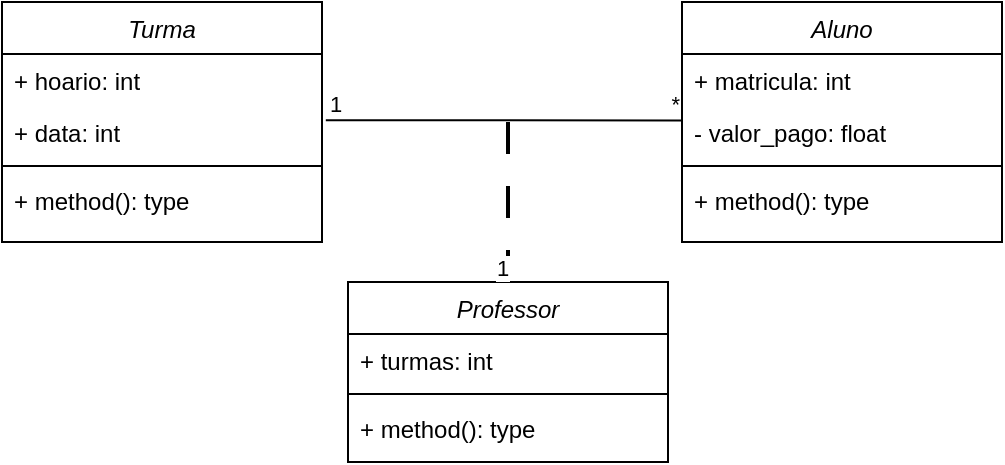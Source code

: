 <mxfile version="27.0.9">
  <diagram id="C5RBs43oDa-KdzZeNtuy" name="Page-1">
    <mxGraphModel dx="658" dy="425" grid="1" gridSize="10" guides="1" tooltips="1" connect="1" arrows="1" fold="1" page="1" pageScale="1" pageWidth="827" pageHeight="1169" math="0" shadow="0">
      <root>
        <mxCell id="WIyWlLk6GJQsqaUBKTNV-0" />
        <mxCell id="WIyWlLk6GJQsqaUBKTNV-1" parent="WIyWlLk6GJQsqaUBKTNV-0" />
        <mxCell id="zkfFHV4jXpPFQw0GAbJ--0" value="Turma" style="swimlane;fontStyle=2;align=center;verticalAlign=top;childLayout=stackLayout;horizontal=1;startSize=26;horizontalStack=0;resizeParent=1;resizeLast=0;collapsible=1;marginBottom=0;rounded=0;shadow=0;strokeWidth=1;" parent="WIyWlLk6GJQsqaUBKTNV-1" vertex="1">
          <mxGeometry x="80" y="90" width="160" height="120" as="geometry">
            <mxRectangle x="230" y="140" width="160" height="26" as="alternateBounds" />
          </mxGeometry>
        </mxCell>
        <mxCell id="zkfFHV4jXpPFQw0GAbJ--1" value="+ hoario: int" style="text;align=left;verticalAlign=top;spacingLeft=4;spacingRight=4;overflow=hidden;rotatable=0;points=[[0,0.5],[1,0.5]];portConstraint=eastwest;" parent="zkfFHV4jXpPFQw0GAbJ--0" vertex="1">
          <mxGeometry y="26" width="160" height="26" as="geometry" />
        </mxCell>
        <mxCell id="zkfFHV4jXpPFQw0GAbJ--2" value="+ data: int" style="text;align=left;verticalAlign=top;spacingLeft=4;spacingRight=4;overflow=hidden;rotatable=0;points=[[0,0.5],[1,0.5]];portConstraint=eastwest;rounded=0;shadow=0;html=0;" parent="zkfFHV4jXpPFQw0GAbJ--0" vertex="1">
          <mxGeometry y="52" width="160" height="26" as="geometry" />
        </mxCell>
        <mxCell id="zkfFHV4jXpPFQw0GAbJ--4" value="" style="line;html=1;strokeWidth=1;align=left;verticalAlign=middle;spacingTop=-1;spacingLeft=3;spacingRight=3;rotatable=0;labelPosition=right;points=[];portConstraint=eastwest;" parent="zkfFHV4jXpPFQw0GAbJ--0" vertex="1">
          <mxGeometry y="78" width="160" height="8" as="geometry" />
        </mxCell>
        <mxCell id="zkfFHV4jXpPFQw0GAbJ--5" value="+ method(): type" style="text;align=left;verticalAlign=top;spacingLeft=4;spacingRight=4;overflow=hidden;rotatable=0;points=[[0,0.5],[1,0.5]];portConstraint=eastwest;" parent="zkfFHV4jXpPFQw0GAbJ--0" vertex="1">
          <mxGeometry y="86" width="160" height="26" as="geometry" />
        </mxCell>
        <mxCell id="rfsKNV70GAqc_ZKU70Ad-1" value="Professor" style="swimlane;fontStyle=2;align=center;verticalAlign=top;childLayout=stackLayout;horizontal=1;startSize=26;horizontalStack=0;resizeParent=1;resizeLast=0;collapsible=1;marginBottom=0;rounded=0;shadow=0;strokeWidth=1;" vertex="1" parent="WIyWlLk6GJQsqaUBKTNV-1">
          <mxGeometry x="253" y="230" width="160" height="90" as="geometry">
            <mxRectangle x="230" y="140" width="160" height="26" as="alternateBounds" />
          </mxGeometry>
        </mxCell>
        <mxCell id="rfsKNV70GAqc_ZKU70Ad-2" value="+ turmas: int" style="text;align=left;verticalAlign=top;spacingLeft=4;spacingRight=4;overflow=hidden;rotatable=0;points=[[0,0.5],[1,0.5]];portConstraint=eastwest;" vertex="1" parent="rfsKNV70GAqc_ZKU70Ad-1">
          <mxGeometry y="26" width="160" height="26" as="geometry" />
        </mxCell>
        <mxCell id="rfsKNV70GAqc_ZKU70Ad-4" value="" style="line;html=1;strokeWidth=1;align=left;verticalAlign=middle;spacingTop=-1;spacingLeft=3;spacingRight=3;rotatable=0;labelPosition=right;points=[];portConstraint=eastwest;" vertex="1" parent="rfsKNV70GAqc_ZKU70Ad-1">
          <mxGeometry y="52" width="160" height="8" as="geometry" />
        </mxCell>
        <mxCell id="rfsKNV70GAqc_ZKU70Ad-5" value="+ method(): type" style="text;align=left;verticalAlign=top;spacingLeft=4;spacingRight=4;overflow=hidden;rotatable=0;points=[[0,0.5],[1,0.5]];portConstraint=eastwest;" vertex="1" parent="rfsKNV70GAqc_ZKU70Ad-1">
          <mxGeometry y="60" width="160" height="26" as="geometry" />
        </mxCell>
        <mxCell id="rfsKNV70GAqc_ZKU70Ad-6" value="Aluno" style="swimlane;fontStyle=2;align=center;verticalAlign=top;childLayout=stackLayout;horizontal=1;startSize=26;horizontalStack=0;resizeParent=1;resizeLast=0;collapsible=1;marginBottom=0;rounded=0;shadow=0;strokeWidth=1;" vertex="1" parent="WIyWlLk6GJQsqaUBKTNV-1">
          <mxGeometry x="420" y="90" width="160" height="120" as="geometry">
            <mxRectangle x="230" y="140" width="160" height="26" as="alternateBounds" />
          </mxGeometry>
        </mxCell>
        <mxCell id="rfsKNV70GAqc_ZKU70Ad-7" value="+ matricula: int" style="text;align=left;verticalAlign=top;spacingLeft=4;spacingRight=4;overflow=hidden;rotatable=0;points=[[0,0.5],[1,0.5]];portConstraint=eastwest;" vertex="1" parent="rfsKNV70GAqc_ZKU70Ad-6">
          <mxGeometry y="26" width="160" height="26" as="geometry" />
        </mxCell>
        <mxCell id="rfsKNV70GAqc_ZKU70Ad-8" value="- valor_pago: float" style="text;align=left;verticalAlign=top;spacingLeft=4;spacingRight=4;overflow=hidden;rotatable=0;points=[[0,0.5],[1,0.5]];portConstraint=eastwest;rounded=0;shadow=0;html=0;" vertex="1" parent="rfsKNV70GAqc_ZKU70Ad-6">
          <mxGeometry y="52" width="160" height="26" as="geometry" />
        </mxCell>
        <mxCell id="rfsKNV70GAqc_ZKU70Ad-9" value="" style="line;html=1;strokeWidth=1;align=left;verticalAlign=middle;spacingTop=-1;spacingLeft=3;spacingRight=3;rotatable=0;labelPosition=right;points=[];portConstraint=eastwest;" vertex="1" parent="rfsKNV70GAqc_ZKU70Ad-6">
          <mxGeometry y="78" width="160" height="8" as="geometry" />
        </mxCell>
        <mxCell id="rfsKNV70GAqc_ZKU70Ad-10" value="+ method(): type" style="text;align=left;verticalAlign=top;spacingLeft=4;spacingRight=4;overflow=hidden;rotatable=0;points=[[0,0.5],[1,0.5]];portConstraint=eastwest;" vertex="1" parent="rfsKNV70GAqc_ZKU70Ad-6">
          <mxGeometry y="86" width="160" height="26" as="geometry" />
        </mxCell>
        <mxCell id="rfsKNV70GAqc_ZKU70Ad-14" value="" style="endArrow=none;html=1;edgeStyle=orthogonalEdgeStyle;rounded=0;exitX=1.012;exitY=0.275;exitDx=0;exitDy=0;exitPerimeter=0;entryX=0;entryY=0.277;entryDx=0;entryDy=0;entryPerimeter=0;" edge="1" parent="WIyWlLk6GJQsqaUBKTNV-1" source="zkfFHV4jXpPFQw0GAbJ--2" target="rfsKNV70GAqc_ZKU70Ad-8">
          <mxGeometry relative="1" as="geometry">
            <mxPoint x="250" y="120" as="sourcePoint" />
            <mxPoint x="410" y="120" as="targetPoint" />
          </mxGeometry>
        </mxCell>
        <mxCell id="rfsKNV70GAqc_ZKU70Ad-15" value="1" style="edgeLabel;resizable=0;html=1;align=left;verticalAlign=bottom;" connectable="0" vertex="1" parent="rfsKNV70GAqc_ZKU70Ad-14">
          <mxGeometry x="-1" relative="1" as="geometry" />
        </mxCell>
        <mxCell id="rfsKNV70GAqc_ZKU70Ad-16" value="*" style="edgeLabel;resizable=0;html=1;align=right;verticalAlign=bottom;" connectable="0" vertex="1" parent="rfsKNV70GAqc_ZKU70Ad-14">
          <mxGeometry x="1" relative="1" as="geometry" />
        </mxCell>
        <mxCell id="rfsKNV70GAqc_ZKU70Ad-17" value="" style="endArrow=none;dashed=1;html=1;dashPattern=8 8;strokeWidth=2;rounded=0;exitX=0.5;exitY=0;exitDx=0;exitDy=0;" edge="1" parent="WIyWlLk6GJQsqaUBKTNV-1" source="rfsKNV70GAqc_ZKU70Ad-1">
          <mxGeometry width="50" height="50" relative="1" as="geometry">
            <mxPoint x="310" y="280" as="sourcePoint" />
            <mxPoint x="333" y="150" as="targetPoint" />
          </mxGeometry>
        </mxCell>
        <mxCell id="rfsKNV70GAqc_ZKU70Ad-18" value="1" style="edgeLabel;html=1;align=center;verticalAlign=middle;resizable=0;points=[];" vertex="1" connectable="0" parent="rfsKNV70GAqc_ZKU70Ad-17">
          <mxGeometry x="-0.807" y="3" relative="1" as="geometry">
            <mxPoint as="offset" />
          </mxGeometry>
        </mxCell>
      </root>
    </mxGraphModel>
  </diagram>
</mxfile>
